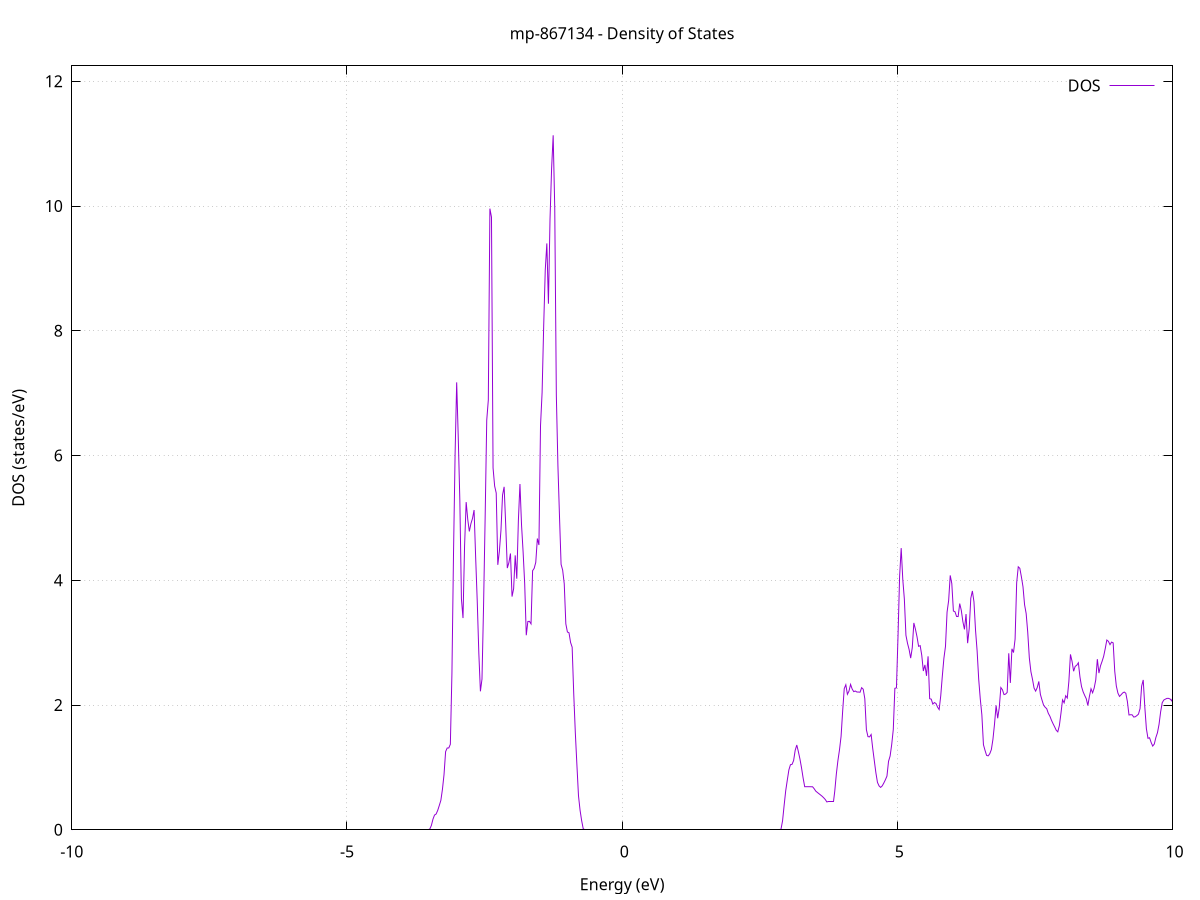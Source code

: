 set title 'mp-867134 - Density of States'
set xlabel 'Energy (eV)'
set ylabel 'DOS (states/eV)'
set grid
set xrange [-10:10]
set yrange [0:12.248]
set xzeroaxis lt -1
set terminal png size 800,600
set output 'mp-867134_dos_gnuplot.png'
plot '-' using 1:2 with lines title 'DOS'
-41.062600 0.000000
-41.033800 0.000000
-41.005100 0.000000
-40.976300 0.000000
-40.947600 0.000000
-40.918800 0.000000
-40.890100 0.000000
-40.861400 0.000000
-40.832600 0.000000
-40.803900 0.000000
-40.775100 0.000000
-40.746400 0.000000
-40.717600 0.000000
-40.688900 0.000000
-40.660200 0.000000
-40.631400 0.000000
-40.602700 0.000000
-40.573900 0.000000
-40.545200 0.000000
-40.516400 0.000000
-40.487700 0.000000
-40.458900 0.000000
-40.430200 0.000000
-40.401500 0.000000
-40.372700 0.000000
-40.344000 0.000000
-40.315200 0.000000
-40.286500 0.000000
-40.257700 0.000000
-40.229000 0.000000
-40.200300 0.000000
-40.171500 0.000000
-40.142800 0.000000
-40.114000 0.000000
-40.085300 0.000000
-40.056500 0.000000
-40.027800 0.000000
-39.999100 0.000000
-39.970300 0.000000
-39.941600 0.000000
-39.912800 0.000000
-39.884100 0.000000
-39.855300 0.000000
-39.826600 0.000000
-39.797900 0.000000
-39.769100 0.000000
-39.740400 0.000000
-39.711600 0.000000
-39.682900 0.000000
-39.654100 0.000000
-39.625400 0.000000
-39.596700 0.000000
-39.567900 0.000000
-39.539200 0.000000
-39.510400 0.000000
-39.481700 0.000000
-39.452900 0.000000
-39.424200 0.000000
-39.395500 0.000000
-39.366700 0.000000
-39.338000 0.000000
-39.309200 0.000000
-39.280500 0.000000
-39.251700 0.000000
-39.223000 0.000000
-39.194200 0.000000
-39.165500 0.000000
-39.136800 0.000000
-39.108000 0.000000
-39.079300 0.000000
-39.050500 0.000000
-39.021800 0.000000
-38.993000 0.000000
-38.964300 0.000000
-38.935600 0.000000
-38.906800 0.000000
-38.878100 0.000000
-38.849300 0.000000
-38.820600 0.000000
-38.791800 0.000000
-38.763100 0.000000
-38.734400 0.000000
-38.705600 0.000000
-38.676900 0.000000
-38.648100 0.000000
-38.619400 0.000000
-38.590600 0.000000
-38.561900 0.000000
-38.533200 0.000000
-38.504400 0.000000
-38.475700 0.000000
-38.446900 0.000000
-38.418200 0.000000
-38.389400 0.000000
-38.360700 31.256700
-38.332000 0.000000
-38.303200 0.000000
-38.274500 0.000000
-38.245700 0.000000
-38.217000 0.000000
-38.188200 0.000000
-38.159500 0.000000
-38.130700 0.000000
-38.102000 0.000000
-38.073300 0.000000
-38.044500 0.000000
-38.015800 0.000000
-37.987000 0.000000
-37.958300 0.000000
-37.929500 0.000000
-37.900800 0.000000
-37.872100 0.000000
-37.843300 0.000000
-37.814600 0.000000
-37.785800 0.000000
-37.757100 0.000000
-37.728300 0.000000
-37.699600 0.000000
-37.670900 0.000000
-37.642100 0.000000
-37.613400 0.000000
-37.584600 0.000000
-37.555900 0.000000
-37.527100 0.000000
-37.498400 0.000000
-37.469700 0.000000
-37.440900 0.000000
-37.412200 0.000000
-37.383400 0.000000
-37.354700 0.000000
-37.325900 0.000000
-37.297200 0.000000
-37.268500 0.000000
-37.239700 0.000000
-37.211000 0.000000
-37.182200 0.000000
-37.153500 0.000000
-37.124700 0.000000
-37.096000 0.000000
-37.067300 0.000000
-37.038500 0.000000
-37.009800 0.000000
-36.981000 0.000000
-36.952300 0.000000
-36.923500 0.000000
-36.894800 0.000000
-36.866000 0.000000
-36.837300 0.000000
-36.808600 0.000000
-36.779800 0.000000
-36.751100 0.000000
-36.722300 0.000000
-36.693600 0.000000
-36.664800 0.000000
-36.636100 0.000000
-36.607400 0.000000
-36.578600 0.000000
-36.549900 0.000000
-36.521100 0.000000
-36.492400 0.000000
-36.463600 0.000000
-36.434900 0.000000
-36.406200 0.000000
-36.377400 0.000000
-36.348700 0.000000
-36.319900 0.000000
-36.291200 0.000000
-36.262400 0.000000
-36.233700 0.000000
-36.205000 0.000000
-36.176200 0.000000
-36.147500 0.000000
-36.118700 0.000000
-36.090000 0.000000
-36.061200 0.000000
-36.032500 0.000000
-36.003800 0.000000
-35.975000 0.000000
-35.946300 0.000000
-35.917500 0.000000
-35.888800 0.000000
-35.860000 0.000000
-35.831300 0.000000
-35.802600 0.000000
-35.773800 0.000000
-35.745100 0.000000
-35.716300 0.000000
-35.687600 0.000000
-35.658800 0.000000
-35.630100 0.000000
-35.601300 0.000000
-35.572600 0.000000
-35.543900 0.000000
-35.515100 0.000000
-35.486400 0.000000
-35.457600 0.000000
-35.428900 0.000000
-35.400100 0.000000
-35.371400 0.000000
-35.342700 0.000000
-35.313900 0.000000
-35.285200 0.000000
-35.256400 0.000000
-35.227700 0.000000
-35.198900 0.000000
-35.170200 0.000000
-35.141500 0.000000
-35.112700 0.000000
-35.084000 0.000000
-35.055200 0.000000
-35.026500 0.000000
-34.997700 0.000000
-34.969000 0.000000
-34.940300 0.000000
-34.911500 0.000000
-34.882800 0.000000
-34.854000 0.000000
-34.825300 0.000000
-34.796500 0.000000
-34.767800 0.000000
-34.739100 0.000000
-34.710300 0.000000
-34.681600 0.000000
-34.652800 0.000000
-34.624100 0.000000
-34.595300 0.000000
-34.566600 0.000000
-34.537900 0.000000
-34.509100 0.000000
-34.480400 0.000000
-34.451600 0.000000
-34.422900 0.000000
-34.394100 0.000000
-34.365400 0.000000
-34.336600 0.000000
-34.307900 0.000000
-34.279200 0.000000
-34.250400 0.000000
-34.221700 0.000000
-34.192900 0.000000
-34.164200 0.000000
-34.135400 0.000000
-34.106700 0.000000
-34.078000 0.000000
-34.049200 0.000000
-34.020500 0.000000
-33.991700 0.000000
-33.963000 0.000000
-33.934200 0.000000
-33.905500 0.000000
-33.876800 0.000000
-33.848000 0.000000
-33.819300 0.000000
-33.790500 0.000000
-33.761800 0.000000
-33.733000 0.000000
-33.704300 0.000000
-33.675600 0.000000
-33.646800 0.000000
-33.618100 0.000000
-33.589300 0.000000
-33.560600 0.000000
-33.531800 0.000000
-33.503100 0.000000
-33.474400 0.000000
-33.445600 0.000000
-33.416900 0.000000
-33.388100 0.000000
-33.359400 0.000000
-33.330600 0.000000
-33.301900 0.000000
-33.273200 0.000000
-33.244400 0.000000
-33.215700 0.000000
-33.186900 0.000000
-33.158200 0.000000
-33.129400 0.000000
-33.100700 0.000000
-33.071900 0.000000
-33.043200 0.000000
-33.014500 0.000000
-32.985700 0.000000
-32.957000 0.000000
-32.928200 0.000000
-32.899500 0.000000
-32.870700 0.000000
-32.842000 0.000000
-32.813300 0.000000
-32.784500 0.000000
-32.755800 0.000000
-32.727000 0.000000
-32.698300 0.000000
-32.669500 0.000000
-32.640800 0.000000
-32.612100 0.000000
-32.583300 0.000000
-32.554600 0.000000
-32.525800 0.000000
-32.497100 0.000000
-32.468300 0.000000
-32.439600 0.000000
-32.410900 0.000000
-32.382100 0.000000
-32.353400 0.000000
-32.324600 0.000000
-32.295900 0.000000
-32.267100 0.000000
-32.238400 0.000000
-32.209700 0.000000
-32.180900 0.000000
-32.152200 0.000000
-32.123400 0.000000
-32.094700 0.000000
-32.065900 0.000000
-32.037200 0.000000
-32.008400 0.000000
-31.979700 0.000000
-31.951000 0.000000
-31.922200 0.000000
-31.893500 0.000000
-31.864700 0.000000
-31.836000 0.000000
-31.807200 0.000000
-31.778500 0.000000
-31.749800 0.000000
-31.721000 0.000000
-31.692300 0.000000
-31.663500 0.000000
-31.634800 0.000000
-31.606000 0.000000
-31.577300 0.000000
-31.548600 0.000000
-31.519800 0.000000
-31.491100 0.000000
-31.462300 0.000000
-31.433600 0.000000
-31.404800 0.000000
-31.376100 0.000000
-31.347400 0.000000
-31.318600 0.000000
-31.289900 0.000000
-31.261100 0.000000
-31.232400 0.000000
-31.203600 0.000000
-31.174900 0.000000
-31.146200 0.000000
-31.117400 0.000000
-31.088700 0.000000
-31.059900 0.000000
-31.031200 0.000000
-31.002400 0.000000
-30.973700 0.000000
-30.945000 0.000000
-30.916200 0.000000
-30.887500 0.000000
-30.858700 0.000000
-30.830000 0.000000
-30.801200 0.000000
-30.772500 0.000000
-30.743700 0.000000
-30.715000 0.000000
-30.686300 0.000000
-30.657500 0.000000
-30.628800 0.000000
-30.600000 0.000000
-30.571300 0.000000
-30.542500 0.000000
-30.513800 0.000000
-30.485100 0.000000
-30.456300 0.000000
-30.427600 0.000000
-30.398800 0.000000
-30.370100 0.000000
-30.341300 0.000000
-30.312600 0.000000
-30.283900 0.000000
-30.255100 0.000000
-30.226400 0.000000
-30.197600 0.000000
-30.168900 0.000000
-30.140100 0.000000
-30.111400 0.000000
-30.082700 0.000000
-30.053900 0.000000
-30.025200 0.000000
-29.996400 0.000000
-29.967700 0.000000
-29.938900 0.000000
-29.910200 0.000000
-29.881500 0.000000
-29.852700 0.000000
-29.824000 0.000000
-29.795200 0.000000
-29.766500 0.000000
-29.737700 0.000000
-29.709000 0.000000
-29.680300 0.000000
-29.651500 0.000000
-29.622800 0.000000
-29.594000 0.000000
-29.565300 0.000000
-29.536500 0.000000
-29.507800 0.000000
-29.479000 0.000000
-29.450300 0.000000
-29.421600 0.000000
-29.392800 0.000000
-29.364100 0.000000
-29.335300 0.000000
-29.306600 0.000000
-29.277800 0.000000
-29.249100 0.000000
-29.220400 0.000000
-29.191600 0.000000
-29.162900 0.000000
-29.134100 0.000000
-29.105400 0.000000
-29.076600 0.000000
-29.047900 0.000000
-29.019200 0.000000
-28.990400 0.000000
-28.961700 0.000000
-28.932900 0.000000
-28.904200 0.000000
-28.875400 0.000000
-28.846700 0.000000
-28.818000 0.000000
-28.789200 0.000000
-28.760500 0.000000
-28.731700 0.000000
-28.703000 0.000000
-28.674200 0.000000
-28.645500 0.000000
-28.616800 0.000000
-28.588000 0.000000
-28.559300 0.000000
-28.530500 0.000000
-28.501800 0.000000
-28.473000 0.000000
-28.444300 0.000000
-28.415600 0.000000
-28.386800 0.000000
-28.358100 0.000000
-28.329300 0.000000
-28.300600 0.000000
-28.271800 0.000000
-28.243100 0.000000
-28.214300 0.000000
-28.185600 0.000000
-28.156900 0.000000
-28.128100 0.000000
-28.099400 0.000000
-28.070600 0.000000
-28.041900 0.000000
-28.013100 0.000000
-27.984400 0.000000
-27.955700 0.000000
-27.926900 0.000000
-27.898200 0.000000
-27.869400 0.000000
-27.840700 0.000000
-27.811900 0.000000
-27.783200 0.000000
-27.754500 0.000000
-27.725700 0.000000
-27.697000 0.000000
-27.668200 0.000000
-27.639500 0.000000
-27.610700 0.000000
-27.582000 0.000000
-27.553300 0.000000
-27.524500 0.000000
-27.495800 0.000000
-27.467000 0.000000
-27.438300 0.000000
-27.409500 0.000000
-27.380800 0.000000
-27.352100 0.000000
-27.323300 0.000000
-27.294600 0.000000
-27.265800 0.000000
-27.237100 0.000000
-27.208300 0.000000
-27.179600 0.000000
-27.150900 0.000000
-27.122100 0.000000
-27.093400 0.000000
-27.064600 0.000000
-27.035900 0.000000
-27.007100 0.000000
-26.978400 0.000000
-26.949600 0.000000
-26.920900 0.000000
-26.892200 0.000000
-26.863400 0.000000
-26.834700 0.000000
-26.805900 0.000000
-26.777200 0.000000
-26.748400 0.000000
-26.719700 0.000000
-26.691000 0.000000
-26.662200 0.000000
-26.633500 0.000000
-26.604700 0.000000
-26.576000 0.000000
-26.547200 0.000000
-26.518500 0.000000
-26.489800 0.000000
-26.461000 0.000000
-26.432300 0.000000
-26.403500 0.000000
-26.374800 0.000000
-26.346000 0.000000
-26.317300 0.000000
-26.288600 0.000000
-26.259800 0.000000
-26.231100 0.000000
-26.202300 0.000000
-26.173600 0.000000
-26.144800 0.000000
-26.116100 0.000000
-26.087400 0.000000
-26.058600 0.000000
-26.029900 0.000000
-26.001100 0.000000
-25.972400 0.000000
-25.943600 0.000000
-25.914900 0.000000
-25.886100 0.000000
-25.857400 0.000000
-25.828700 0.000000
-25.799900 0.000000
-25.771200 0.000000
-25.742400 0.000000
-25.713700 0.000000
-25.684900 0.000000
-25.656200 0.000000
-25.627500 0.000000
-25.598700 0.000000
-25.570000 0.000000
-25.541200 0.000000
-25.512500 0.000000
-25.483700 0.000000
-25.455000 0.000000
-25.426300 0.000000
-25.397500 0.000000
-25.368800 0.000000
-25.340000 0.000000
-25.311300 0.000000
-25.282500 0.000000
-25.253800 0.000000
-25.225100 0.000000
-25.196300 0.000000
-25.167600 0.000000
-25.138800 0.000000
-25.110100 0.000000
-25.081300 0.000000
-25.052600 0.000000
-25.023900 0.000000
-24.995100 0.000000
-24.966400 0.000000
-24.937600 0.000000
-24.908900 0.000000
-24.880100 0.000000
-24.851400 0.000000
-24.822700 0.000000
-24.793900 0.000000
-24.765200 0.000000
-24.736400 0.000000
-24.707700 0.000000
-24.678900 0.000000
-24.650200 0.000000
-24.621400 0.000000
-24.592700 0.000000
-24.564000 0.000000
-24.535200 0.000000
-24.506500 0.000000
-24.477700 0.000000
-24.449000 0.000000
-24.420200 0.000000
-24.391500 0.000000
-24.362800 0.000000
-24.334000 0.000000
-24.305300 0.000000
-24.276500 0.000000
-24.247800 0.000000
-24.219000 0.000000
-24.190300 0.000000
-24.161600 0.000000
-24.132800 0.000000
-24.104100 0.000000
-24.075300 0.000000
-24.046600 0.000000
-24.017800 0.000000
-23.989100 0.000000
-23.960400 0.000000
-23.931600 0.000000
-23.902900 0.000000
-23.874100 0.000000
-23.845400 0.000000
-23.816600 0.000000
-23.787900 0.000000
-23.759200 0.000000
-23.730400 0.000000
-23.701700 0.000000
-23.672900 0.000000
-23.644200 0.000000
-23.615400 0.000000
-23.586700 0.000000
-23.558000 0.000000
-23.529200 0.000000
-23.500500 0.000000
-23.471700 0.000000
-23.443000 0.000000
-23.414200 0.000000
-23.385500 0.000000
-23.356700 0.000000
-23.328000 0.000000
-23.299300 0.000000
-23.270500 0.000000
-23.241800 0.000000
-23.213000 0.000000
-23.184300 0.000000
-23.155500 0.000000
-23.126800 0.000000
-23.098100 0.000000
-23.069300 0.000000
-23.040600 0.000000
-23.011800 0.000000
-22.983100 0.000000
-22.954300 0.000000
-22.925600 0.000000
-22.896900 0.000000
-22.868100 0.000000
-22.839400 0.000000
-22.810600 0.000000
-22.781900 0.000000
-22.753100 0.000000
-22.724400 0.000000
-22.695700 0.000000
-22.666900 0.000000
-22.638200 0.000000
-22.609400 0.000000
-22.580700 0.000000
-22.551900 0.000000
-22.523200 0.000000
-22.494500 0.000000
-22.465700 0.000000
-22.437000 0.000000
-22.408200 0.000000
-22.379500 0.000000
-22.350700 0.000000
-22.322000 0.000000
-22.293300 0.000000
-22.264500 0.000000
-22.235800 0.000000
-22.207000 0.000000
-22.178300 0.000000
-22.149500 0.000000
-22.120800 0.000000
-22.092000 0.000000
-22.063300 0.000000
-22.034600 0.000000
-22.005800 0.000000
-21.977100 0.000000
-21.948300 0.000000
-21.919600 0.000000
-21.890800 0.000000
-21.862100 0.000000
-21.833400 0.000000
-21.804600 0.000000
-21.775900 0.000000
-21.747100 0.000000
-21.718400 0.000000
-21.689600 0.000000
-21.660900 0.000000
-21.632200 0.000000
-21.603400 0.000000
-21.574700 0.000000
-21.545900 0.000000
-21.517200 0.000000
-21.488400 0.000000
-21.459700 0.000000
-21.431000 0.000000
-21.402200 0.000000
-21.373500 0.000000
-21.344700 0.000000
-21.316000 0.000000
-21.287200 0.000000
-21.258500 0.000000
-21.229800 0.000000
-21.201000 0.000000
-21.172300 0.000000
-21.143500 0.000000
-21.114800 0.000000
-21.086000 0.000000
-21.057300 0.000000
-21.028600 0.000000
-20.999800 0.000000
-20.971100 0.000000
-20.942300 0.000000
-20.913600 0.000000
-20.884800 0.000000
-20.856100 0.000000
-20.827300 0.000000
-20.798600 0.000000
-20.769900 0.000000
-20.741100 0.000000
-20.712400 0.000000
-20.683600 0.000000
-20.654900 0.000000
-20.626100 0.000000
-20.597400 0.000000
-20.568700 0.000000
-20.539900 0.000000
-20.511200 0.000000
-20.482400 0.000000
-20.453700 0.000000
-20.424900 0.000000
-20.396200 0.000000
-20.367500 0.000000
-20.338700 0.000000
-20.310000 0.000000
-20.281200 0.000000
-20.252500 0.000000
-20.223700 0.000000
-20.195000 0.000000
-20.166300 0.000000
-20.137500 0.000000
-20.108800 0.000000
-20.080000 0.000000
-20.051300 0.000000
-20.022500 0.000000
-19.993800 0.000000
-19.965100 0.000000
-19.936300 0.000000
-19.907600 0.000000
-19.878800 0.000000
-19.850100 0.000000
-19.821300 0.000000
-19.792600 0.000000
-19.763800 0.000000
-19.735100 0.000000
-19.706400 0.000000
-19.677600 0.000000
-19.648900 0.000000
-19.620100 0.000000
-19.591400 0.000000
-19.562600 0.000000
-19.533900 0.000000
-19.505200 0.000000
-19.476400 0.000000
-19.447700 0.000000
-19.418900 0.000000
-19.390200 0.000000
-19.361400 0.000000
-19.332700 0.000000
-19.304000 0.000000
-19.275200 0.000000
-19.246500 0.000000
-19.217700 0.000000
-19.189000 0.000000
-19.160200 0.000000
-19.131500 0.000000
-19.102800 0.000000
-19.074000 0.000000
-19.045300 0.000000
-19.016500 0.000000
-18.987800 0.000000
-18.959000 0.000000
-18.930300 0.000000
-18.901600 0.000000
-18.872800 0.000000
-18.844100 0.000000
-18.815300 0.000000
-18.786600 0.000000
-18.757800 0.000000
-18.729100 0.000000
-18.700400 0.000000
-18.671600 0.000000
-18.642900 0.000000
-18.614100 0.000000
-18.585400 0.000000
-18.556600 0.000000
-18.527900 0.000000
-18.499100 0.000000
-18.470400 0.000000
-18.441700 0.000000
-18.412900 0.000000
-18.384200 0.000000
-18.355400 0.000000
-18.326700 0.000000
-18.297900 0.000000
-18.269200 0.000000
-18.240500 0.000000
-18.211700 0.000000
-18.183000 0.000000
-18.154200 0.000000
-18.125500 12.905100
-18.096700 16.521400
-18.068000 13.779700
-18.039300 21.309000
-18.010500 8.965900
-17.981800 17.783200
-17.953000 30.317100
-17.924300 10.818800
-17.895500 0.000000
-17.866800 19.050800
-17.838100 2.629200
-17.809300 1.919800
-17.780600 1.920100
-17.751800 1.920500
-17.723100 1.920900
-17.694300 1.965300
-17.665600 1.970200
-17.636900 1.970200
-17.608100 1.970300
-17.579400 1.970400
-17.550600 2.479100
-17.521900 2.712800
-17.493100 2.712800
-17.464400 2.712900
-17.435700 7.400400
-17.406900 2.671800
-17.378200 0.000000
-17.349400 0.000000
-17.320700 0.000000
-17.291900 0.000000
-17.263200 0.000000
-17.234400 0.000000
-17.205700 0.000000
-17.177000 0.000000
-17.148200 0.000000
-17.119500 0.000000
-17.090700 0.000000
-17.062000 0.000000
-17.033200 0.000000
-17.004500 0.000000
-16.975800 0.000000
-16.947000 0.000000
-16.918300 0.000000
-16.889500 0.000000
-16.860800 0.000000
-16.832000 0.000000
-16.803300 0.000000
-16.774600 0.000000
-16.745800 0.000000
-16.717100 0.000000
-16.688300 0.000000
-16.659600 0.000000
-16.630800 0.000000
-16.602100 0.000000
-16.573400 0.000000
-16.544600 0.000000
-16.515900 0.000000
-16.487100 0.000000
-16.458400 0.000000
-16.429600 0.000000
-16.400900 0.000000
-16.372200 0.000000
-16.343400 0.000000
-16.314700 0.000000
-16.285900 0.000000
-16.257200 0.000000
-16.228400 0.000000
-16.199700 0.000000
-16.171000 0.000000
-16.142200 0.000000
-16.113500 0.000000
-16.084700 0.000000
-16.056000 0.000000
-16.027200 0.000000
-15.998500 0.000000
-15.969700 0.000000
-15.941000 0.000000
-15.912300 0.000000
-15.883500 0.000000
-15.854800 0.000000
-15.826000 0.000000
-15.797300 0.000000
-15.768500 0.000000
-15.739800 0.000000
-15.711100 0.000000
-15.682300 0.000000
-15.653600 0.000000
-15.624800 0.000000
-15.596100 0.000000
-15.567300 0.000000
-15.538600 0.000000
-15.509900 0.000000
-15.481100 0.000000
-15.452400 0.000000
-15.423600 0.000000
-15.394900 0.000000
-15.366100 0.000000
-15.337400 0.000000
-15.308700 0.000000
-15.279900 0.000000
-15.251200 0.000000
-15.222400 0.000000
-15.193700 0.000000
-15.164900 0.000000
-15.136200 0.000000
-15.107500 0.000000
-15.078700 0.000000
-15.050000 0.000000
-15.021200 0.000000
-14.992500 0.000000
-14.963700 0.000000
-14.935000 0.000000
-14.906300 0.000000
-14.877500 0.000000
-14.848800 0.000000
-14.820000 0.000000
-14.791300 0.000000
-14.762500 0.000000
-14.733800 0.000000
-14.705000 0.000000
-14.676300 0.000000
-14.647600 0.000000
-14.618800 0.000000
-14.590100 0.000000
-14.561300 0.000000
-14.532600 0.000000
-14.503800 0.000000
-14.475100 0.000000
-14.446400 0.000000
-14.417600 0.000000
-14.388900 0.000000
-14.360100 0.000000
-14.331400 0.000000
-14.302600 0.000000
-14.273900 0.000000
-14.245200 0.000000
-14.216400 0.000000
-14.187700 0.000000
-14.158900 0.000000
-14.130200 0.000000
-14.101400 0.000000
-14.072700 0.000000
-14.044000 0.000000
-14.015200 0.000000
-13.986500 0.000000
-13.957700 0.000000
-13.929000 0.000000
-13.900200 0.000000
-13.871500 0.000000
-13.842800 0.000500
-13.814000 0.269100
-13.785300 0.535500
-13.756500 0.819400
-13.727800 1.428400
-13.699000 2.546100
-13.670300 2.457400
-13.641600 2.738000
-13.612800 2.593900
-13.584100 3.270200
-13.555300 4.933800
-13.526600 4.602500
-13.497800 10.862500
-13.469100 8.826400
-13.440300 9.110600
-13.411600 7.235100
-13.382900 4.247100
-13.354100 8.100600
-13.325400 6.819800
-13.296600 13.005900
-13.267900 16.681100
-13.239100 11.416600
-13.210400 7.047500
-13.181700 3.959800
-13.152900 3.504500
-13.124200 3.349800
-13.095400 0.000000
-13.066700 0.000000
-13.037900 0.000000
-13.009200 0.000000
-12.980500 0.000000
-12.951700 0.000000
-12.923000 0.000000
-12.894200 0.000000
-12.865500 0.000000
-12.836700 0.000000
-12.808000 0.000000
-12.779300 0.000000
-12.750500 0.000000
-12.721800 0.000000
-12.693000 0.000000
-12.664300 0.000000
-12.635500 0.000000
-12.606800 0.000000
-12.578100 0.000000
-12.549300 0.000000
-12.520600 0.000000
-12.491800 0.000000
-12.463100 0.000000
-12.434300 0.000000
-12.405600 0.000000
-12.376800 0.000000
-12.348100 0.000000
-12.319400 0.000000
-12.290600 0.000000
-12.261900 0.000000
-12.233100 0.000000
-12.204400 0.000000
-12.175600 0.000000
-12.146900 0.000000
-12.118200 0.000000
-12.089400 0.000000
-12.060700 0.000000
-12.031900 0.000000
-12.003200 0.000000
-11.974400 0.000000
-11.945700 0.000000
-11.917000 0.000000
-11.888200 0.000000
-11.859500 0.000000
-11.830700 0.000000
-11.802000 0.000000
-11.773200 0.000000
-11.744500 0.000000
-11.715800 0.000000
-11.687000 0.000000
-11.658300 0.000000
-11.629500 0.000000
-11.600800 0.000000
-11.572000 0.000000
-11.543300 0.000000
-11.514600 0.000000
-11.485800 0.000000
-11.457100 0.000000
-11.428300 0.000000
-11.399600 0.000000
-11.370800 0.000000
-11.342100 0.000000
-11.313400 0.000000
-11.284600 0.000000
-11.255900 0.000000
-11.227100 0.000000
-11.198400 0.000000
-11.169600 0.000000
-11.140900 0.000000
-11.112100 0.000000
-11.083400 0.000000
-11.054700 0.000000
-11.025900 0.000000
-10.997200 0.000000
-10.968400 0.000000
-10.939700 0.000000
-10.910900 0.000000
-10.882200 0.000000
-10.853500 0.000000
-10.824700 0.000000
-10.796000 0.000000
-10.767200 0.000000
-10.738500 0.000000
-10.709700 0.000000
-10.681000 0.000000
-10.652300 0.000000
-10.623500 0.000000
-10.594800 0.000000
-10.566000 0.000000
-10.537300 0.000000
-10.508500 0.000000
-10.479800 0.000000
-10.451100 0.000000
-10.422300 0.000000
-10.393600 0.000000
-10.364800 0.000000
-10.336100 0.000000
-10.307300 0.000000
-10.278600 0.000000
-10.249900 0.000000
-10.221100 0.000000
-10.192400 0.000000
-10.163600 0.000000
-10.134900 0.000000
-10.106100 0.000000
-10.077400 0.000000
-10.048700 0.000000
-10.019900 0.000000
-9.991200 0.000000
-9.962400 0.000000
-9.933700 0.000000
-9.904900 0.000000
-9.876200 0.000000
-9.847400 0.000000
-9.818700 0.000000
-9.790000 0.000000
-9.761200 0.000000
-9.732500 0.000000
-9.703700 0.000000
-9.675000 0.000000
-9.646200 0.000000
-9.617500 0.000000
-9.588800 0.000000
-9.560000 0.000000
-9.531300 0.000000
-9.502500 0.000000
-9.473800 0.000000
-9.445000 0.000000
-9.416300 0.000000
-9.387600 0.000000
-9.358800 0.000000
-9.330100 0.000000
-9.301300 0.000000
-9.272600 0.000000
-9.243800 0.000000
-9.215100 0.000000
-9.186400 0.000000
-9.157600 0.000000
-9.128900 0.000000
-9.100100 0.000000
-9.071400 0.000000
-9.042600 0.000000
-9.013900 0.000000
-8.985200 0.000000
-8.956400 0.000000
-8.927700 0.000000
-8.898900 0.000000
-8.870200 0.000000
-8.841400 0.000000
-8.812700 0.000000
-8.784000 0.000000
-8.755200 0.000000
-8.726500 0.000000
-8.697700 0.000000
-8.669000 0.000000
-8.640200 0.000000
-8.611500 0.000000
-8.582700 0.000000
-8.554000 0.000000
-8.525300 0.000000
-8.496500 0.000000
-8.467800 0.000000
-8.439000 0.000000
-8.410300 0.000000
-8.381500 0.000000
-8.352800 0.000000
-8.324100 0.000000
-8.295300 0.000000
-8.266600 0.000000
-8.237800 0.000000
-8.209100 0.000000
-8.180300 0.000000
-8.151600 0.000000
-8.122900 0.000000
-8.094100 0.000000
-8.065400 0.000000
-8.036600 0.000000
-8.007900 0.000000
-7.979100 0.000000
-7.950400 0.000000
-7.921700 0.000000
-7.892900 0.000000
-7.864200 0.000000
-7.835400 0.000000
-7.806700 0.000000
-7.777900 0.000000
-7.749200 0.000000
-7.720500 0.000000
-7.691700 0.000000
-7.663000 0.000000
-7.634200 0.000000
-7.605500 0.000000
-7.576700 0.000000
-7.548000 0.000000
-7.519300 0.000000
-7.490500 0.000000
-7.461800 0.000000
-7.433000 0.000000
-7.404300 0.000000
-7.375500 0.000000
-7.346800 0.000000
-7.318000 0.000000
-7.289300 0.000000
-7.260600 0.000000
-7.231800 0.000000
-7.203100 0.000000
-7.174300 0.000000
-7.145600 0.000000
-7.116800 0.000000
-7.088100 0.000000
-7.059400 0.000000
-7.030600 0.000000
-7.001900 0.000000
-6.973100 0.000000
-6.944400 0.000000
-6.915600 0.000000
-6.886900 0.000000
-6.858200 0.000000
-6.829400 0.000000
-6.800700 0.000000
-6.771900 0.000000
-6.743200 0.000000
-6.714400 0.000000
-6.685700 0.000000
-6.657000 0.000000
-6.628200 0.000000
-6.599500 0.000000
-6.570700 0.000000
-6.542000 0.000000
-6.513200 0.000000
-6.484500 0.000000
-6.455800 0.000000
-6.427000 0.000000
-6.398300 0.000000
-6.369500 0.000000
-6.340800 0.000000
-6.312000 0.000000
-6.283300 0.000000
-6.254500 0.000000
-6.225800 0.000000
-6.197100 0.000000
-6.168300 0.000000
-6.139600 0.000000
-6.110800 0.000000
-6.082100 0.000000
-6.053300 0.000000
-6.024600 0.000000
-5.995900 0.000000
-5.967100 0.000000
-5.938400 0.000000
-5.909600 0.000000
-5.880900 0.000000
-5.852100 0.000000
-5.823400 0.000000
-5.794700 0.000000
-5.765900 0.000000
-5.737200 0.000000
-5.708400 0.000000
-5.679700 0.000000
-5.650900 0.000000
-5.622200 0.000000
-5.593500 0.000000
-5.564700 0.000000
-5.536000 0.000000
-5.507200 0.000000
-5.478500 0.000000
-5.449700 0.000000
-5.421000 0.000000
-5.392300 0.000000
-5.363500 0.000000
-5.334800 0.000000
-5.306000 0.000000
-5.277300 0.000000
-5.248500 0.000000
-5.219800 0.000000
-5.191100 0.000000
-5.162300 0.000000
-5.133600 0.000000
-5.104800 0.000000
-5.076100 0.000000
-5.047300 0.000000
-5.018600 0.000000
-4.989800 0.000000
-4.961100 0.000000
-4.932400 0.000000
-4.903600 0.000000
-4.874900 0.000000
-4.846100 0.000000
-4.817400 0.000000
-4.788600 0.000000
-4.759900 0.000000
-4.731200 0.000000
-4.702400 0.000000
-4.673700 0.000000
-4.644900 0.000000
-4.616200 0.000000
-4.587400 0.000000
-4.558700 0.000000
-4.530000 0.000000
-4.501200 0.000000
-4.472500 0.000000
-4.443700 0.000000
-4.415000 0.000000
-4.386200 0.000000
-4.357500 0.000000
-4.328800 0.000000
-4.300000 0.000000
-4.271300 0.000000
-4.242500 0.000000
-4.213800 0.000000
-4.185000 0.000000
-4.156300 0.000000
-4.127600 0.000000
-4.098800 0.000000
-4.070100 0.000000
-4.041300 0.000000
-4.012600 0.000000
-3.983800 0.000000
-3.955100 0.000000
-3.926400 0.000000
-3.897600 0.000000
-3.868900 0.000000
-3.840100 0.000000
-3.811400 0.000000
-3.782600 0.000000
-3.753900 0.000000
-3.725100 0.000000
-3.696400 0.000000
-3.667700 0.000000
-3.638900 0.000000
-3.610200 0.000000
-3.581400 0.000000
-3.552700 0.000000
-3.523900 0.000000
-3.495200 0.011600
-3.466500 0.068700
-3.437700 0.168900
-3.409000 0.236100
-3.380200 0.252300
-3.351500 0.309900
-3.322700 0.388400
-3.294000 0.471600
-3.265300 0.647900
-3.236500 0.884300
-3.207800 1.252400
-3.179000 1.311100
-3.150300 1.311300
-3.121500 1.370900
-3.092800 2.508800
-3.064100 4.429000
-3.035300 6.019400
-3.006600 7.173300
-2.977800 6.286900
-2.949100 5.280400
-2.920300 3.701100
-2.891600 3.394700
-2.862900 4.554100
-2.834100 5.254000
-2.805400 4.976600
-2.776600 4.783600
-2.747900 4.907900
-2.719100 4.991600
-2.690400 5.126600
-2.661700 4.366300
-2.632900 3.664200
-2.604200 2.832300
-2.575400 2.219800
-2.546700 2.415900
-2.517900 3.600800
-2.489200 5.011000
-2.460400 6.566300
-2.431700 6.890600
-2.403000 9.959300
-2.374200 9.822800
-2.345500 5.801800
-2.316700 5.510900
-2.288000 5.398800
-2.259200 4.247500
-2.230500 4.468900
-2.201800 4.802500
-2.173000 5.368700
-2.144300 5.498600
-2.115500 4.885400
-2.086800 4.196000
-2.058000 4.282500
-2.029300 4.429700
-2.000600 3.738800
-1.971800 3.865500
-1.943100 4.399800
-1.914300 4.025500
-1.885600 4.956600
-1.856800 5.544000
-1.828100 4.886100
-1.799400 4.453800
-1.770600 3.943200
-1.741900 3.119100
-1.713100 3.339900
-1.684400 3.342000
-1.655600 3.301500
-1.626900 4.153900
-1.598200 4.191800
-1.569400 4.288000
-1.540700 4.669600
-1.511900 4.565900
-1.483200 6.479900
-1.454400 7.012100
-1.425700 8.073800
-1.397000 8.976600
-1.368200 9.401300
-1.339500 8.434500
-1.310700 9.786300
-1.282000 10.596200
-1.253200 11.135000
-1.224500 9.964800
-1.195700 6.967500
-1.167000 5.840900
-1.138300 5.022200
-1.109500 4.255900
-1.080800 4.162600
-1.052000 3.943700
-1.023300 3.301900
-0.994500 3.171000
-0.965800 3.159000
-0.937100 3.003900
-0.908300 2.927100
-0.879600 2.179600
-0.850800 1.556500
-0.822100 1.040100
-0.793300 0.545300
-0.764600 0.312800
-0.735900 0.147300
-0.707100 0.015900
-0.678400 0.000000
-0.649600 0.000000
-0.620900 0.000000
-0.592100 0.000000
-0.563400 0.000000
-0.534700 0.000000
-0.505900 0.000000
-0.477200 0.000000
-0.448400 0.000000
-0.419700 0.000000
-0.390900 0.000000
-0.362200 0.000000
-0.333500 0.000000
-0.304700 0.000000
-0.276000 0.000000
-0.247200 0.000000
-0.218500 0.000000
-0.189700 0.000000
-0.161000 0.000000
-0.132200 0.000000
-0.103500 0.000000
-0.074800 0.000000
-0.046000 0.000000
-0.017300 0.000000
0.011500 0.000000
0.040200 0.000000
0.069000 0.000000
0.097700 0.000000
0.126400 0.000000
0.155200 0.000000
0.183900 0.000000
0.212700 0.000000
0.241400 0.000000
0.270200 0.000000
0.298900 0.000000
0.327600 0.000000
0.356400 0.000000
0.385100 0.000000
0.413900 0.000000
0.442600 0.000000
0.471400 0.000000
0.500100 0.000000
0.528800 0.000000
0.557600 0.000000
0.586300 0.000000
0.615100 0.000000
0.643800 0.000000
0.672600 0.000000
0.701300 0.000000
0.730000 0.000000
0.758800 0.000000
0.787500 0.000000
0.816300 0.000000
0.845000 0.000000
0.873800 0.000000
0.902500 0.000000
0.931200 0.000000
0.960000 0.000000
0.988700 0.000000
1.017500 0.000000
1.046200 0.000000
1.075000 0.000000
1.103700 0.000000
1.132500 0.000000
1.161200 0.000000
1.189900 0.000000
1.218700 0.000000
1.247400 0.000000
1.276200 0.000000
1.304900 0.000000
1.333700 0.000000
1.362400 0.000000
1.391100 0.000000
1.419900 0.000000
1.448600 0.000000
1.477400 0.000000
1.506100 0.000000
1.534900 0.000000
1.563600 0.000000
1.592300 0.000000
1.621100 0.000000
1.649800 0.000000
1.678600 0.000000
1.707300 0.000000
1.736100 0.000000
1.764800 0.000000
1.793500 0.000000
1.822300 0.000000
1.851000 0.000000
1.879800 0.000000
1.908500 0.000000
1.937300 0.000000
1.966000 0.000000
1.994700 0.000000
2.023500 0.000000
2.052200 0.000000
2.081000 0.000000
2.109700 0.000000
2.138500 0.000000
2.167200 0.000000
2.195900 0.000000
2.224700 0.000000
2.253400 0.000000
2.282200 0.000000
2.310900 0.000000
2.339700 0.000000
2.368400 0.000000
2.397200 0.000000
2.425900 0.000000
2.454600 0.000000
2.483400 0.000000
2.512100 0.000000
2.540900 0.000000
2.569600 0.000000
2.598400 0.000000
2.627100 0.000000
2.655800 0.000000
2.684600 0.000000
2.713300 0.000000
2.742100 0.000000
2.770800 0.000000
2.799600 0.000000
2.828300 0.000000
2.857000 0.000000
2.885800 0.008400
2.914500 0.141900
2.943300 0.390400
2.972000 0.625000
3.000800 0.795800
3.029500 0.959300
3.058200 1.043400
3.087000 1.049100
3.115700 1.110000
3.144500 1.275400
3.173200 1.358900
3.202000 1.253400
3.230700 1.134200
3.259400 0.993100
3.288200 0.830500
3.316900 0.690600
3.345700 0.690500
3.374400 0.690300
3.403200 0.690200
3.431900 0.690100
3.460600 0.689400
3.489400 0.657900
3.518100 0.619600
3.546900 0.598800
3.575600 0.578500
3.604400 0.558700
3.633100 0.537900
3.661900 0.513400
3.690600 0.485500
3.719300 0.446600
3.748100 0.446700
3.776800 0.446700
3.805600 0.446800
3.834300 0.446800
3.863100 0.617200
3.891800 0.892700
3.920500 1.109000
3.949300 1.282700
3.978000 1.498300
4.006800 1.903800
4.035500 2.262700
4.064300 2.325000
4.093000 2.172200
4.121700 2.223100
4.150500 2.330700
4.179200 2.257500
4.208000 2.214800
4.236700 2.224900
4.265500 2.208900
4.294200 2.208600
4.322900 2.205300
4.351700 2.278200
4.380400 2.253400
4.409200 2.101600
4.437900 1.604600
4.466700 1.493200
4.495400 1.489500
4.524100 1.527400
4.552900 1.305400
4.581600 1.109300
4.610400 0.914600
4.639100 0.760300
4.667900 0.703800
4.696600 0.679300
4.725300 0.703400
4.754100 0.748800
4.782800 0.800800
4.811600 0.860400
4.840300 1.097600
4.869100 1.182200
4.897800 1.366100
4.926600 1.607000
4.955300 2.268200
4.984000 2.275200
5.012800 3.111000
5.041500 4.061200
5.070300 4.515900
5.099000 4.016700
5.127800 3.699100
5.156500 3.118700
5.185200 2.989300
5.214000 2.891500
5.242700 2.752500
5.271500 2.919200
5.300200 3.316500
5.329000 3.216300
5.357700 3.095400
5.386400 2.941400
5.415200 2.952300
5.443900 2.798300
5.472700 2.545600
5.501400 2.643600
5.530200 2.467900
5.558900 2.780900
5.587600 2.101700
5.616400 2.094100
5.645100 2.015500
5.673900 2.039600
5.702600 2.024500
5.731400 1.966200
5.760100 1.927400
5.788800 2.147300
5.817600 2.463500
5.846300 2.749300
5.875100 2.940500
5.903800 3.488800
5.932600 3.676000
5.961300 4.078700
5.990000 3.946900
6.018800 3.507300
6.047500 3.496100
6.076300 3.420200
6.105000 3.418700
6.133800 3.626800
6.162500 3.518200
6.191300 3.336400
6.220000 3.213400
6.248700 3.458600
6.277500 2.991700
6.306200 3.224100
6.335000 3.710800
6.363700 3.828900
6.392500 3.656200
6.421200 3.198100
6.449900 2.868500
6.478700 2.413000
6.507400 2.096900
6.536200 1.842200
6.564900 1.363400
6.593700 1.272600
6.622400 1.192000
6.651100 1.185200
6.679900 1.219400
6.708600 1.285400
6.737400 1.449900
6.766100 1.694700
6.794900 1.994300
6.823600 1.788000
6.852300 1.958800
6.881100 2.280700
6.909800 2.245000
6.938600 2.167600
6.967300 2.175700
6.996100 2.202300
7.024800 2.829600
7.053500 2.354900
7.082300 2.901800
7.111000 2.841500
7.139800 3.056900
7.168500 3.958500
7.197300 4.216300
7.226000 4.192400
7.254800 4.054100
7.283500 3.896800
7.312200 3.608300
7.341000 3.466700
7.369700 3.166300
7.398500 2.756500
7.427200 2.535800
7.456000 2.413200
7.484700 2.271400
7.513400 2.223200
7.542200 2.280500
7.570900 2.378600
7.599700 2.169700
7.628400 2.080900
7.657200 1.999100
7.685900 1.964900
7.714600 1.941500
7.743400 1.867000
7.772100 1.821200
7.800900 1.756100
7.829600 1.700700
7.858400 1.650400
7.887100 1.596100
7.915800 1.570500
7.944600 1.671800
7.973300 1.866800
8.002100 2.083400
8.030800 2.035700
8.059600 2.149300
8.088300 2.112500
8.117000 2.378300
8.145800 2.812100
8.174500 2.701300
8.203300 2.542000
8.232000 2.619700
8.260800 2.638800
8.289500 2.677600
8.318200 2.453200
8.347000 2.296300
8.375700 2.213000
8.404500 2.154200
8.433200 2.100700
8.462000 1.992400
8.490700 2.140200
8.519500 2.260600
8.548200 2.196300
8.576900 2.272600
8.605700 2.403000
8.634400 2.735600
8.663200 2.512200
8.691900 2.628600
8.720700 2.700700
8.749400 2.782300
8.778100 2.906000
8.806900 3.042100
8.835600 3.021000
8.864400 2.968000
8.893100 3.009000
8.921900 2.996800
8.950600 2.542900
8.979300 2.305000
9.008100 2.191800
9.036800 2.138200
9.065600 2.164200
9.094300 2.193500
9.123100 2.208200
9.151800 2.188900
9.180500 2.055100
9.209300 1.840800
9.238000 1.844400
9.266800 1.843200
9.295500 1.807300
9.324300 1.812000
9.353000 1.831200
9.381700 1.853900
9.410500 1.944200
9.439200 2.304100
9.468000 2.402300
9.496700 1.970500
9.525500 1.621700
9.554200 1.466800
9.582900 1.475300
9.611700 1.400600
9.640400 1.341900
9.669200 1.374500
9.697900 1.480000
9.726700 1.556200
9.755400 1.689700
9.784200 1.889700
9.812900 2.036500
9.841600 2.080000
9.870400 2.094200
9.899100 2.106600
9.927900 2.107200
9.956600 2.096600
9.985400 2.068000
10.014100 2.141400
10.042800 2.208100
10.071600 2.298300
10.100300 2.391000
10.129100 2.528400
10.157800 2.745500
10.186600 3.060100
10.215300 2.919100
10.244000 2.705000
10.272800 2.508300
10.301500 2.563100
10.330300 2.567200
10.359000 2.561300
10.387800 2.734000
10.416500 2.880200
10.445200 2.933500
10.474000 2.816700
10.502700 2.607400
10.531500 2.513700
10.560200 2.522100
10.589000 2.553400
10.617700 2.710700
10.646400 2.850500
10.675200 2.806300
10.703900 3.099700
10.732700 3.413100
10.761400 3.568200
10.790200 3.646000
10.818900 3.509600
10.847600 3.246400
10.876400 3.169100
10.905100 3.083600
10.933900 3.296500
10.962600 3.168500
10.991400 3.169500
11.020100 2.747600
11.048900 2.450300
11.077600 2.460300
11.106300 2.496300
11.135100 2.695900
11.163800 2.541800
11.192600 2.709800
11.221300 2.937300
11.250100 3.162500
11.278800 3.542100
11.307500 3.564200
11.336300 3.454000
11.365000 3.370700
11.393800 3.351100
11.422500 3.380700
11.451300 3.559100
11.480000 3.920600
11.508700 3.476000
11.537500 3.341800
11.566200 3.656100
11.595000 3.736700
11.623700 4.107800
11.652500 2.834700
11.681200 2.367300
11.709900 2.075800
11.738700 1.849500
11.767400 1.733700
11.796200 1.854200
11.824900 1.970800
11.853700 2.082400
11.882400 2.111800
11.911100 2.072600
11.939900 2.159900
11.968600 2.081400
11.997400 1.994600
12.026100 1.790600
12.054900 1.804300
12.083600 1.704900
12.112300 1.652500
12.141100 1.617200
12.169800 1.629600
12.198600 1.673200
12.227300 1.757500
12.256100 1.863900
12.284800 2.053300
12.313600 2.261400
12.342300 2.490500
12.371000 2.565700
12.399800 2.561700
12.428500 2.451900
12.457300 2.308700
12.486000 2.009100
12.514800 1.866200
12.543500 1.896700
12.572200 2.189900
12.601000 1.724300
12.629700 1.641100
12.658500 1.585100
12.687200 1.534200
12.716000 1.386400
12.744700 1.244300
12.773400 1.251800
12.802200 1.802900
12.830900 2.343800
12.859700 3.415400
12.888400 3.566100
12.917200 3.570400
12.945900 3.613900
12.974600 3.406500
13.003400 2.801100
13.032100 2.216400
13.060900 2.703700
13.089600 2.385200
13.118400 2.260800
13.147100 2.351100
13.175800 2.564900
13.204600 3.025800
13.233300 2.536600
13.262100 2.331800
13.290800 2.532200
13.319600 2.351900
13.348300 2.525800
13.377100 2.273400
13.405800 1.703700
13.434500 1.614900
13.463300 1.526400
13.492000 1.403000
13.520800 1.396200
13.549500 1.240400
13.578300 1.156900
13.607000 0.296000
13.635700 0.231600
13.664500 0.175100
13.693200 0.126400
13.722000 0.084500
13.750700 0.051400
13.779500 0.026000
13.808200 0.002200
13.836900 0.000000
13.865700 0.000000
13.894400 0.000000
13.923200 0.000000
13.951900 0.000000
13.980700 0.000000
14.009400 0.000000
14.038100 0.000000
14.066900 0.000000
14.095600 0.000000
14.124400 0.000000
14.153100 0.000000
14.181900 0.000000
14.210600 0.000000
14.239300 0.000000
14.268100 0.000000
14.296800 0.000000
14.325600 0.000000
14.354300 0.000000
14.383100 0.000000
14.411800 0.000000
14.440500 0.000000
14.469300 0.000000
14.498000 0.000000
14.526800 0.000000
14.555500 0.000000
14.584300 0.000000
14.613000 0.000000
14.641800 0.000000
14.670500 0.000000
14.699200 0.000000
14.728000 0.000000
14.756700 0.000000
14.785500 0.000000
14.814200 0.000000
14.843000 0.000000
14.871700 0.000000
14.900400 0.000000
14.929200 0.000000
14.957900 0.000000
14.986700 0.000000
15.015400 0.000000
15.044200 0.000000
15.072900 0.000000
15.101600 0.000000
15.130400 0.000000
15.159100 0.000000
15.187900 0.000000
15.216600 0.000000
15.245400 0.000000
15.274100 0.000000
15.302800 0.000000
15.331600 0.000000
15.360300 0.000000
15.389100 0.000000
15.417800 0.000000
15.446600 0.000000
15.475300 0.000000
15.504000 0.000000
15.532800 0.000000
15.561500 0.000000
15.590300 0.000000
15.619000 0.000000
15.647800 0.000000
15.676500 0.000000
15.705200 0.000000
15.734000 0.000000
15.762700 0.000000
15.791500 0.000000
15.820200 0.000000
15.849000 0.000000
15.877700 0.000000
15.906500 0.000000
15.935200 0.000000
15.963900 0.000000
15.992700 0.000000
16.021400 0.000000
16.050200 0.000000
16.078900 0.000000
16.107700 0.000000
16.136400 0.000000
16.165100 0.000000
16.193900 0.000000
16.222600 0.000000
16.251400 0.000000
16.280100 0.000000
16.308900 0.000000
16.337600 0.000000
16.366300 0.000000
16.395100 0.000000
16.423800 0.000000
e
